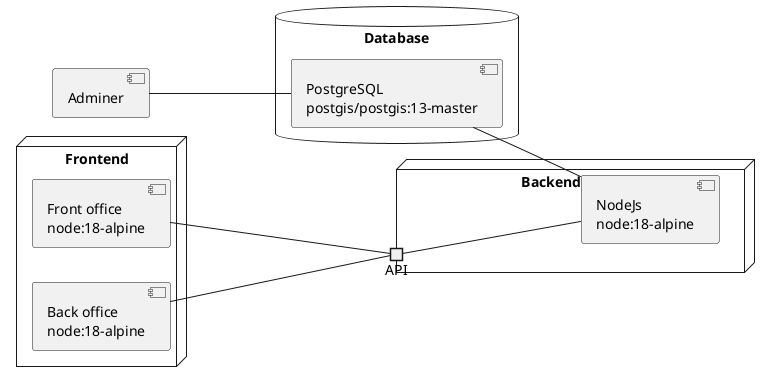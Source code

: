 @startuml architecture
left to right direction

node "Frontend" {
    component fo [
        Front office
        node:18-alpine
    ]
    component bo [
        Back office
        node:18-alpine
    ]
}

node "Backend           " {
    component NodeJs [
        NodeJs
        node:18-alpine
    ]
    port API
    API - [NodeJs]
}

database "Database" as pgsql {
    component PostgreSQL [
        PostgreSQL
        postgis/postgis:13-master
    ]
}

[fo] --- API
[bo] --- API
[PostgreSQL] -down- [NodeJs]
[Adminer] --- [PostgreSQL]

@enduml